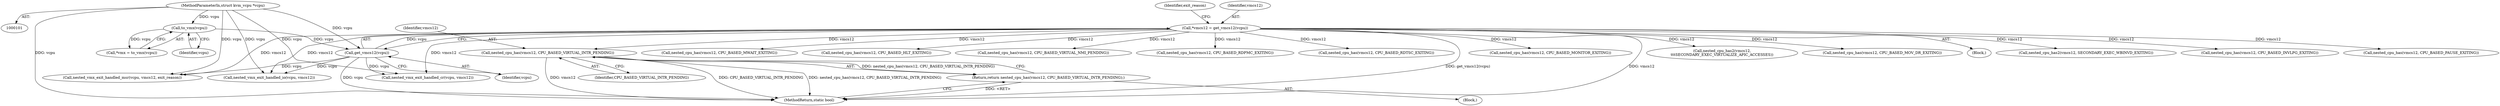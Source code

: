 digraph "0_linux_bfd0a56b90005f8c8a004baf407ad90045c2b11e@pointer" {
"1000180" [label="(Call,nested_cpu_has(vmcs12, CPU_BASED_VIRTUAL_INTR_PENDING))"];
"1000115" [label="(Call,*vmcs12 = get_vmcs12(vcpu))"];
"1000117" [label="(Call,get_vmcs12(vcpu))"];
"1000112" [label="(Call,to_vmx(vcpu))"];
"1000102" [label="(MethodParameterIn,struct kvm_vcpu *vcpu)"];
"1000179" [label="(Return,return nested_cpu_has(vmcs12, CPU_BASED_VIRTUAL_INTR_PENDING);)"];
"1000262" [label="(Call,nested_cpu_has(vmcs12, CPU_BASED_MONITOR_EXITING))"];
"1000282" [label="(Call,nested_cpu_has2(vmcs12,\n\t\t\tSECONDARY_EXEC_VIRTUALIZE_APIC_ACCESSES))"];
"1000110" [label="(Call,*vmx = to_vmx(vcpu))"];
"1000148" [label="(Block,)"];
"1000117" [label="(Call,get_vmcs12(vcpu))"];
"1000116" [label="(Identifier,vmcs12)"];
"1000181" [label="(Identifier,vmcs12)"];
"1000102" [label="(MethodParameterIn,struct kvm_vcpu *vcpu)"];
"1000237" [label="(Call,nested_cpu_has(vmcs12, CPU_BASED_MOV_DR_EXITING))"];
"1000113" [label="(Identifier,vcpu)"];
"1000112" [label="(Call,to_vmx(vcpu))"];
"1000179" [label="(Return,return nested_cpu_has(vmcs12, CPU_BASED_VIRTUAL_INTR_PENDING);)"];
"1000103" [label="(Block,)"];
"1000298" [label="(Call,nested_cpu_has2(vmcs12, SECONDARY_EXEC_WBINVD_EXITING))"];
"1000121" [label="(Identifier,exit_reason)"];
"1000204" [label="(Call,nested_cpu_has(vmcs12, CPU_BASED_INVLPG_EXITING))"];
"1000268" [label="(Call,nested_cpu_has(vmcs12, CPU_BASED_PAUSE_EXITING))"];
"1000307" [label="(MethodReturn,static bool)"];
"1000118" [label="(Identifier,vcpu)"];
"1000242" [label="(Call,nested_vmx_exit_handled_io(vcpu, vmcs12))"];
"1000257" [label="(Call,nested_cpu_has(vmcs12, CPU_BASED_MWAIT_EXITING))"];
"1000196" [label="(Call,nested_cpu_has(vmcs12, CPU_BASED_HLT_EXITING))"];
"1000185" [label="(Call,nested_cpu_has(vmcs12, CPU_BASED_VIRTUAL_NMI_PENDING))"];
"1000182" [label="(Identifier,CPU_BASED_VIRTUAL_INTR_PENDING)"];
"1000209" [label="(Call,nested_cpu_has(vmcs12, CPU_BASED_RDPMC_EXITING))"];
"1000214" [label="(Call,nested_cpu_has(vmcs12, CPU_BASED_RDTSC_EXITING))"];
"1000180" [label="(Call,nested_cpu_has(vmcs12, CPU_BASED_VIRTUAL_INTR_PENDING))"];
"1000232" [label="(Call,nested_vmx_exit_handled_cr(vcpu, vmcs12))"];
"1000248" [label="(Call,nested_vmx_exit_handled_msr(vcpu, vmcs12, exit_reason))"];
"1000115" [label="(Call,*vmcs12 = get_vmcs12(vcpu))"];
"1000180" -> "1000179"  [label="AST: "];
"1000180" -> "1000182"  [label="CFG: "];
"1000181" -> "1000180"  [label="AST: "];
"1000182" -> "1000180"  [label="AST: "];
"1000179" -> "1000180"  [label="CFG: "];
"1000180" -> "1000307"  [label="DDG: vmcs12"];
"1000180" -> "1000307"  [label="DDG: CPU_BASED_VIRTUAL_INTR_PENDING"];
"1000180" -> "1000307"  [label="DDG: nested_cpu_has(vmcs12, CPU_BASED_VIRTUAL_INTR_PENDING)"];
"1000180" -> "1000179"  [label="DDG: nested_cpu_has(vmcs12, CPU_BASED_VIRTUAL_INTR_PENDING)"];
"1000115" -> "1000180"  [label="DDG: vmcs12"];
"1000115" -> "1000103"  [label="AST: "];
"1000115" -> "1000117"  [label="CFG: "];
"1000116" -> "1000115"  [label="AST: "];
"1000117" -> "1000115"  [label="AST: "];
"1000121" -> "1000115"  [label="CFG: "];
"1000115" -> "1000307"  [label="DDG: get_vmcs12(vcpu)"];
"1000115" -> "1000307"  [label="DDG: vmcs12"];
"1000117" -> "1000115"  [label="DDG: vcpu"];
"1000115" -> "1000185"  [label="DDG: vmcs12"];
"1000115" -> "1000196"  [label="DDG: vmcs12"];
"1000115" -> "1000204"  [label="DDG: vmcs12"];
"1000115" -> "1000209"  [label="DDG: vmcs12"];
"1000115" -> "1000214"  [label="DDG: vmcs12"];
"1000115" -> "1000232"  [label="DDG: vmcs12"];
"1000115" -> "1000237"  [label="DDG: vmcs12"];
"1000115" -> "1000242"  [label="DDG: vmcs12"];
"1000115" -> "1000248"  [label="DDG: vmcs12"];
"1000115" -> "1000257"  [label="DDG: vmcs12"];
"1000115" -> "1000262"  [label="DDG: vmcs12"];
"1000115" -> "1000268"  [label="DDG: vmcs12"];
"1000115" -> "1000282"  [label="DDG: vmcs12"];
"1000115" -> "1000298"  [label="DDG: vmcs12"];
"1000117" -> "1000118"  [label="CFG: "];
"1000118" -> "1000117"  [label="AST: "];
"1000117" -> "1000307"  [label="DDG: vcpu"];
"1000112" -> "1000117"  [label="DDG: vcpu"];
"1000102" -> "1000117"  [label="DDG: vcpu"];
"1000117" -> "1000232"  [label="DDG: vcpu"];
"1000117" -> "1000242"  [label="DDG: vcpu"];
"1000117" -> "1000248"  [label="DDG: vcpu"];
"1000112" -> "1000110"  [label="AST: "];
"1000112" -> "1000113"  [label="CFG: "];
"1000113" -> "1000112"  [label="AST: "];
"1000110" -> "1000112"  [label="CFG: "];
"1000112" -> "1000110"  [label="DDG: vcpu"];
"1000102" -> "1000112"  [label="DDG: vcpu"];
"1000102" -> "1000101"  [label="AST: "];
"1000102" -> "1000307"  [label="DDG: vcpu"];
"1000102" -> "1000232"  [label="DDG: vcpu"];
"1000102" -> "1000242"  [label="DDG: vcpu"];
"1000102" -> "1000248"  [label="DDG: vcpu"];
"1000179" -> "1000148"  [label="AST: "];
"1000307" -> "1000179"  [label="CFG: "];
"1000179" -> "1000307"  [label="DDG: <RET>"];
}
